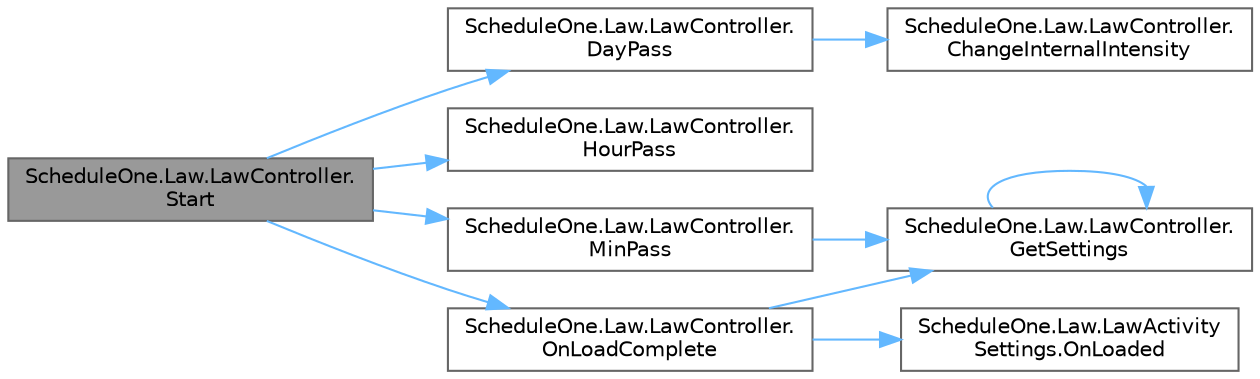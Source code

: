 digraph "ScheduleOne.Law.LawController.Start"
{
 // LATEX_PDF_SIZE
  bgcolor="transparent";
  edge [fontname=Helvetica,fontsize=10,labelfontname=Helvetica,labelfontsize=10];
  node [fontname=Helvetica,fontsize=10,shape=box,height=0.2,width=0.4];
  rankdir="LR";
  Node1 [id="Node000001",label="ScheduleOne.Law.LawController.\lStart",height=0.2,width=0.4,color="gray40", fillcolor="grey60", style="filled", fontcolor="black",tooltip=" "];
  Node1 -> Node2 [id="edge1_Node000001_Node000002",color="steelblue1",style="solid",tooltip=" "];
  Node2 [id="Node000002",label="ScheduleOne.Law.LawController.\lDayPass",height=0.2,width=0.4,color="grey40", fillcolor="white", style="filled",URL="$class_schedule_one_1_1_law_1_1_law_controller.html#a7093b768c0ef6ef2fddfc30fe92e659e",tooltip=" "];
  Node2 -> Node3 [id="edge2_Node000002_Node000003",color="steelblue1",style="solid",tooltip=" "];
  Node3 [id="Node000003",label="ScheduleOne.Law.LawController.\lChangeInternalIntensity",height=0.2,width=0.4,color="grey40", fillcolor="white", style="filled",URL="$class_schedule_one_1_1_law_1_1_law_controller.html#af8c16f3e0b95e64535f49f2236df9616",tooltip=" "];
  Node1 -> Node4 [id="edge3_Node000001_Node000004",color="steelblue1",style="solid",tooltip=" "];
  Node4 [id="Node000004",label="ScheduleOne.Law.LawController.\lHourPass",height=0.2,width=0.4,color="grey40", fillcolor="white", style="filled",URL="$class_schedule_one_1_1_law_1_1_law_controller.html#a06a4851398f46db644e55e2e4195b2fa",tooltip=" "];
  Node1 -> Node5 [id="edge4_Node000001_Node000005",color="steelblue1",style="solid",tooltip=" "];
  Node5 [id="Node000005",label="ScheduleOne.Law.LawController.\lMinPass",height=0.2,width=0.4,color="grey40", fillcolor="white", style="filled",URL="$class_schedule_one_1_1_law_1_1_law_controller.html#a43c07cce48d73855f2c4c6eab0239588",tooltip=" "];
  Node5 -> Node6 [id="edge5_Node000005_Node000006",color="steelblue1",style="solid",tooltip=" "];
  Node6 [id="Node000006",label="ScheduleOne.Law.LawController.\lGetSettings",height=0.2,width=0.4,color="grey40", fillcolor="white", style="filled",URL="$class_schedule_one_1_1_law_1_1_law_controller.html#a11fdbc46c21a4df3f5beef57400144c0",tooltip=" "];
  Node6 -> Node6 [id="edge6_Node000006_Node000006",color="steelblue1",style="solid",tooltip=" "];
  Node1 -> Node7 [id="edge7_Node000001_Node000007",color="steelblue1",style="solid",tooltip=" "];
  Node7 [id="Node000007",label="ScheduleOne.Law.LawController.\lOnLoadComplete",height=0.2,width=0.4,color="grey40", fillcolor="white", style="filled",URL="$class_schedule_one_1_1_law_1_1_law_controller.html#add09ec37969a27dfdeea70a050a061dd",tooltip=" "];
  Node7 -> Node6 [id="edge8_Node000007_Node000006",color="steelblue1",style="solid",tooltip=" "];
  Node7 -> Node8 [id="edge9_Node000007_Node000008",color="steelblue1",style="solid",tooltip=" "];
  Node8 [id="Node000008",label="ScheduleOne.Law.LawActivity\lSettings.OnLoaded",height=0.2,width=0.4,color="grey40", fillcolor="white", style="filled",URL="$class_schedule_one_1_1_law_1_1_law_activity_settings.html#af3eece9908d831648dd1d5eecc8baef5",tooltip=" "];
}
